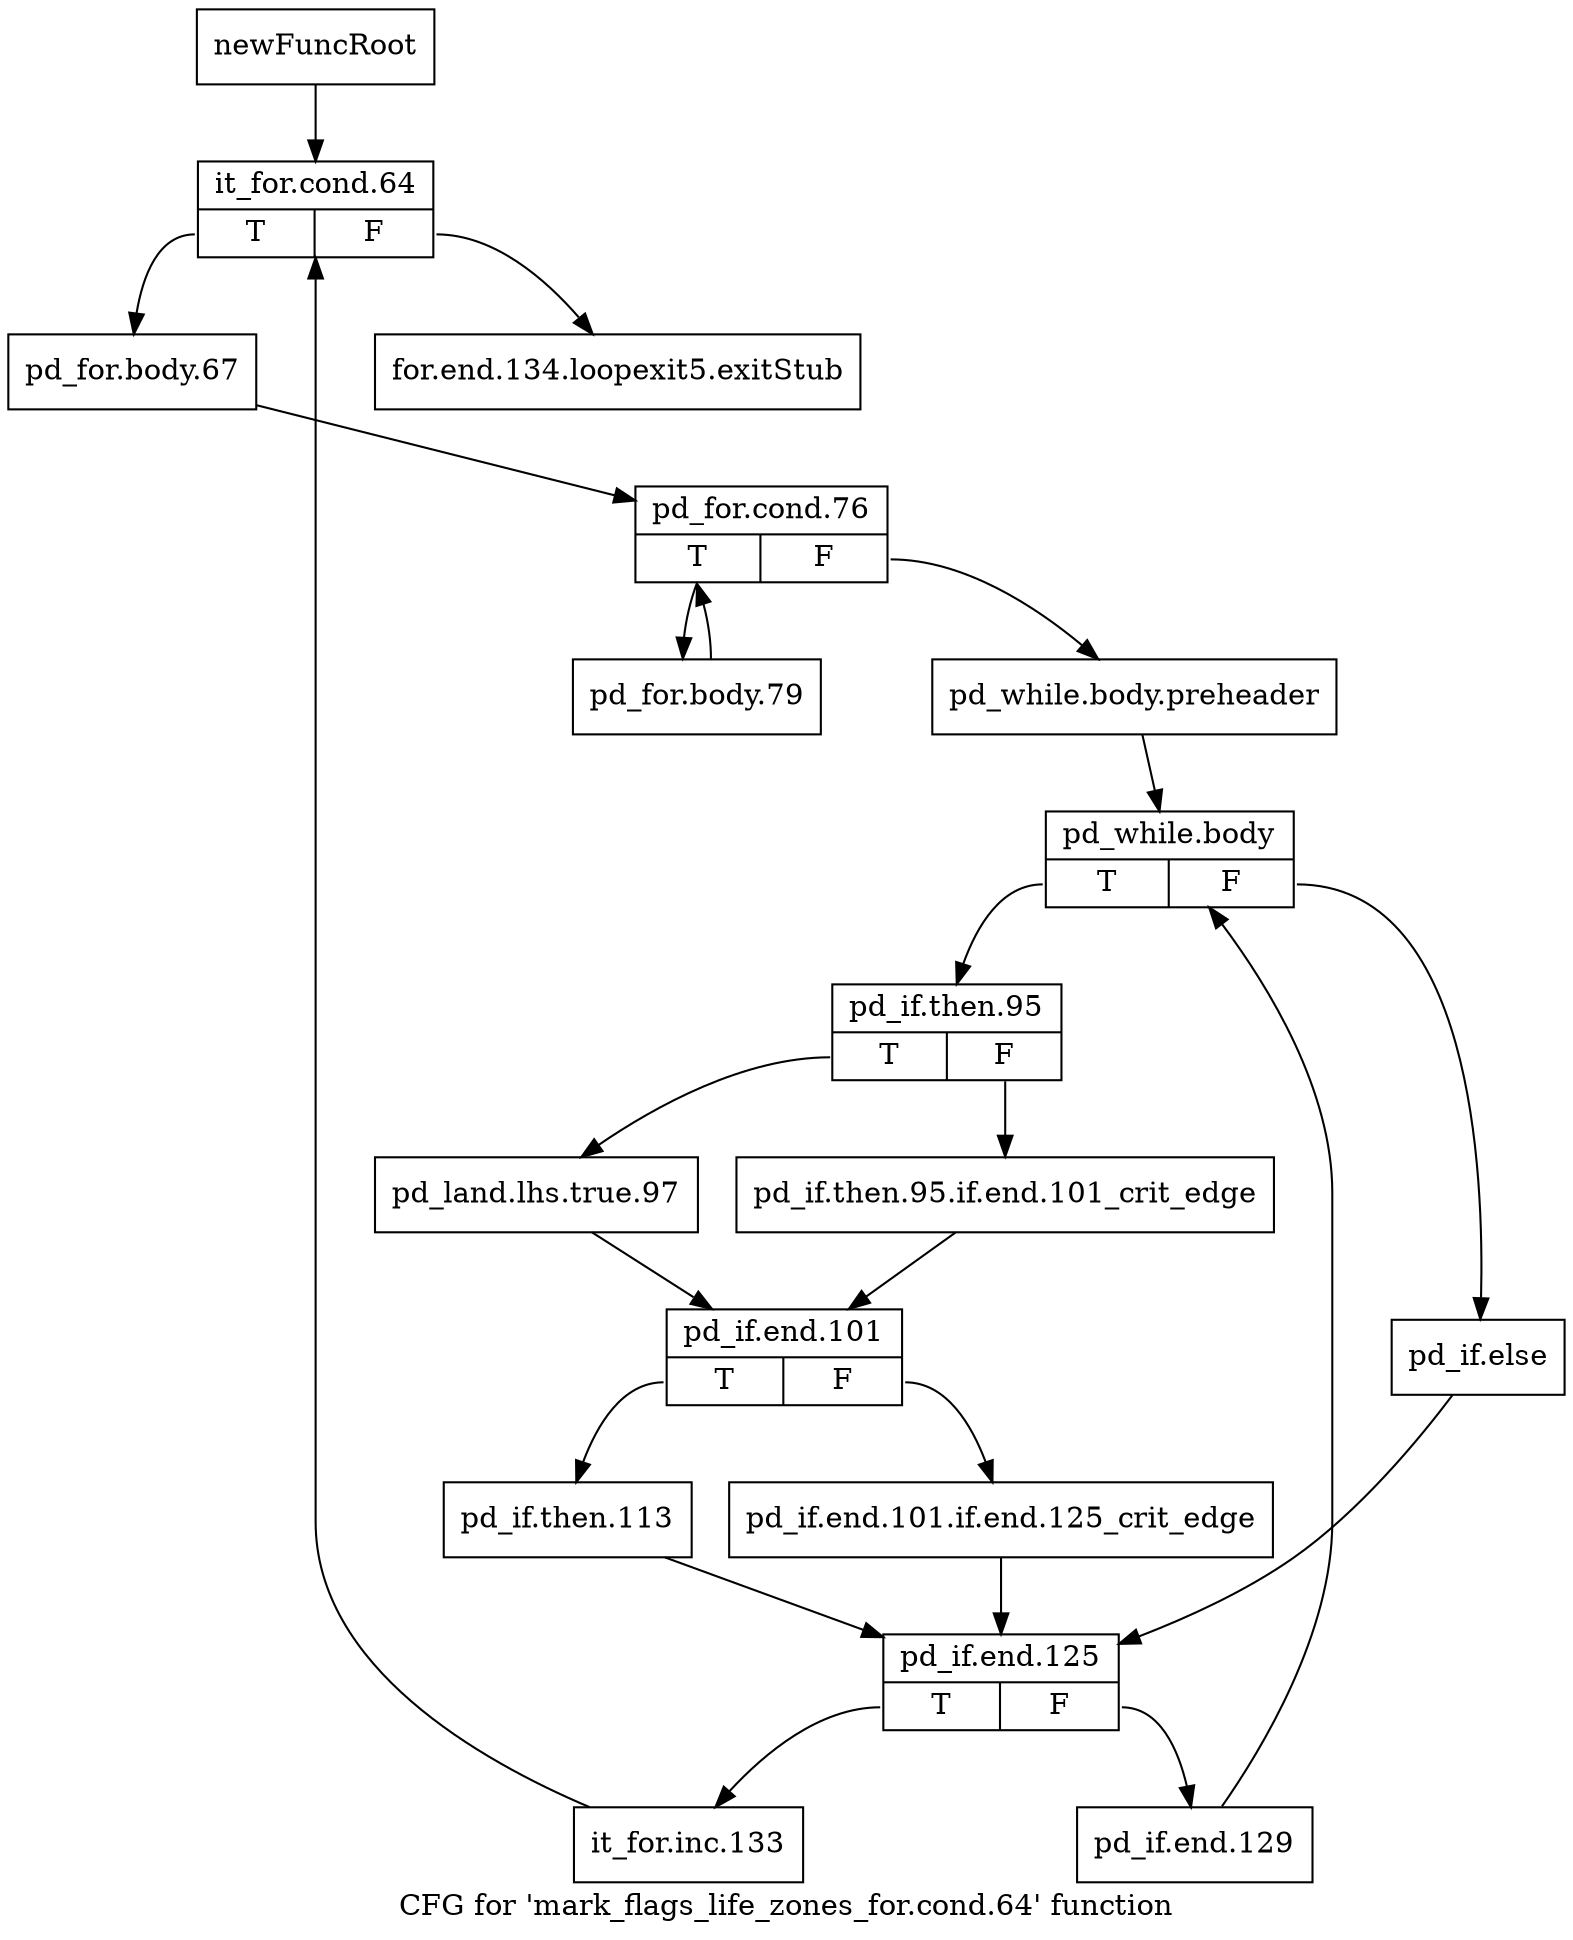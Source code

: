 digraph "CFG for 'mark_flags_life_zones_for.cond.64' function" {
	label="CFG for 'mark_flags_life_zones_for.cond.64' function";

	Node0xba542f0 [shape=record,label="{newFuncRoot}"];
	Node0xba542f0 -> Node0xba54390;
	Node0xba54340 [shape=record,label="{for.end.134.loopexit5.exitStub}"];
	Node0xba54390 [shape=record,label="{it_for.cond.64|{<s0>T|<s1>F}}"];
	Node0xba54390:s0 -> Node0xba543e0;
	Node0xba54390:s1 -> Node0xba54340;
	Node0xba543e0 [shape=record,label="{pd_for.body.67}"];
	Node0xba543e0 -> Node0xba54430;
	Node0xba54430 [shape=record,label="{pd_for.cond.76|{<s0>T|<s1>F}}"];
	Node0xba54430:s0 -> Node0xba54840;
	Node0xba54430:s1 -> Node0xba54480;
	Node0xba54480 [shape=record,label="{pd_while.body.preheader}"];
	Node0xba54480 -> Node0xba544d0;
	Node0xba544d0 [shape=record,label="{pd_while.body|{<s0>T|<s1>F}}"];
	Node0xba544d0:s0 -> Node0xba54570;
	Node0xba544d0:s1 -> Node0xba54520;
	Node0xba54520 [shape=record,label="{pd_if.else}"];
	Node0xba54520 -> Node0xba54750;
	Node0xba54570 [shape=record,label="{pd_if.then.95|{<s0>T|<s1>F}}"];
	Node0xba54570:s0 -> Node0xba54610;
	Node0xba54570:s1 -> Node0xba545c0;
	Node0xba545c0 [shape=record,label="{pd_if.then.95.if.end.101_crit_edge}"];
	Node0xba545c0 -> Node0xba54660;
	Node0xba54610 [shape=record,label="{pd_land.lhs.true.97}"];
	Node0xba54610 -> Node0xba54660;
	Node0xba54660 [shape=record,label="{pd_if.end.101|{<s0>T|<s1>F}}"];
	Node0xba54660:s0 -> Node0xba54700;
	Node0xba54660:s1 -> Node0xba546b0;
	Node0xba546b0 [shape=record,label="{pd_if.end.101.if.end.125_crit_edge}"];
	Node0xba546b0 -> Node0xba54750;
	Node0xba54700 [shape=record,label="{pd_if.then.113}"];
	Node0xba54700 -> Node0xba54750;
	Node0xba54750 [shape=record,label="{pd_if.end.125|{<s0>T|<s1>F}}"];
	Node0xba54750:s0 -> Node0xba547f0;
	Node0xba54750:s1 -> Node0xba547a0;
	Node0xba547a0 [shape=record,label="{pd_if.end.129}"];
	Node0xba547a0 -> Node0xba544d0;
	Node0xba547f0 [shape=record,label="{it_for.inc.133}"];
	Node0xba547f0 -> Node0xba54390;
	Node0xba54840 [shape=record,label="{pd_for.body.79}"];
	Node0xba54840 -> Node0xba54430;
}
